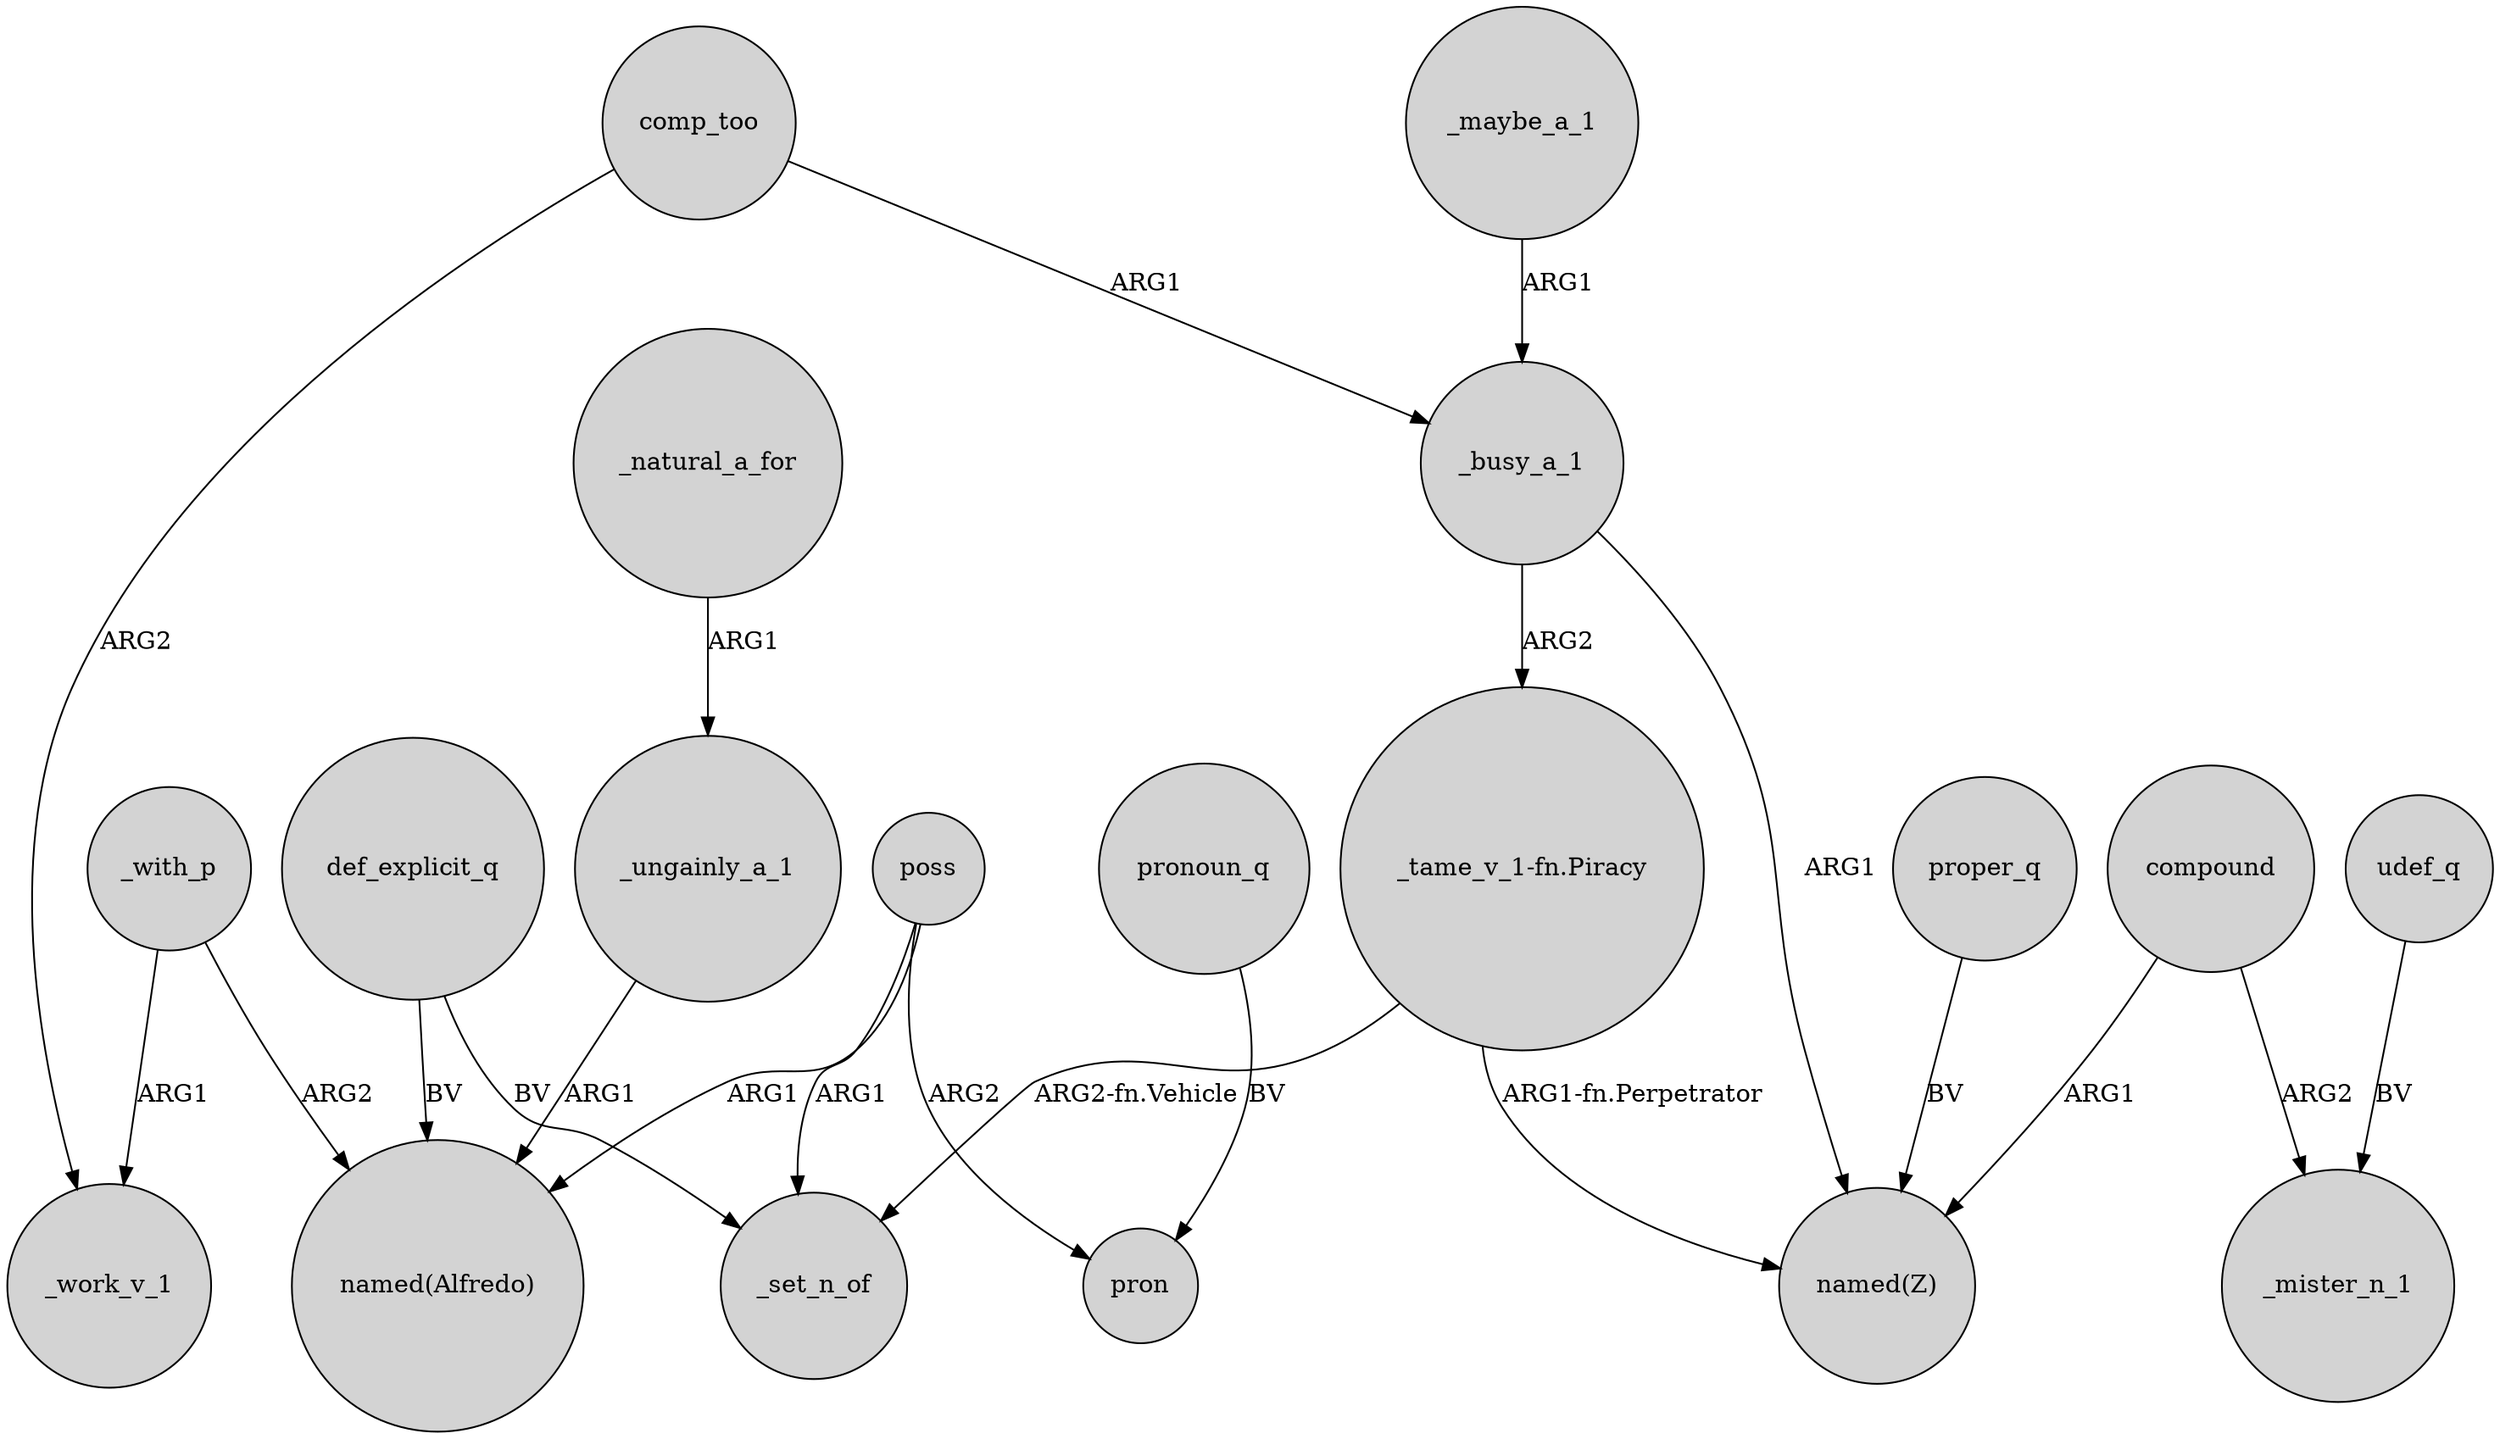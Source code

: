 digraph {
	node [shape=circle style=filled]
	"_tame_v_1-fn.Piracy" -> _set_n_of [label="ARG2-fn.Vehicle"]
	compound -> _mister_n_1 [label=ARG2]
	_with_p -> "named(Alfredo)" [label=ARG2]
	_natural_a_for -> _ungainly_a_1 [label=ARG1]
	def_explicit_q -> "named(Alfredo)" [label=BV]
	poss -> "named(Alfredo)" [label=ARG1]
	proper_q -> "named(Z)" [label=BV]
	_maybe_a_1 -> _busy_a_1 [label=ARG1]
	udef_q -> _mister_n_1 [label=BV]
	_ungainly_a_1 -> "named(Alfredo)" [label=ARG1]
	_with_p -> _work_v_1 [label=ARG1]
	pronoun_q -> pron [label=BV]
	"_tame_v_1-fn.Piracy" -> "named(Z)" [label="ARG1-fn.Perpetrator"]
	poss -> pron [label=ARG2]
	_busy_a_1 -> "named(Z)" [label=ARG1]
	comp_too -> _busy_a_1 [label=ARG1]
	def_explicit_q -> _set_n_of [label=BV]
	poss -> _set_n_of [label=ARG1]
	_busy_a_1 -> "_tame_v_1-fn.Piracy" [label=ARG2]
	compound -> "named(Z)" [label=ARG1]
	comp_too -> _work_v_1 [label=ARG2]
}
